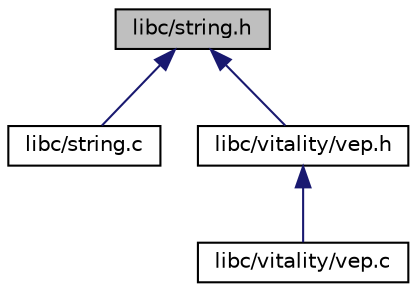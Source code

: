 digraph "libc/string.h"
{
  edge [fontname="Helvetica",fontsize="10",labelfontname="Helvetica",labelfontsize="10"];
  node [fontname="Helvetica",fontsize="10",shape=record];
  Node1 [label="libc/string.h",height=0.2,width=0.4,color="black", fillcolor="grey75", style="filled", fontcolor="black"];
  Node1 -> Node2 [dir="back",color="midnightblue",fontsize="10",style="solid"];
  Node2 [label="libc/string.c",height=0.2,width=0.4,color="black", fillcolor="white", style="filled",URL="$a00080.html"];
  Node1 -> Node3 [dir="back",color="midnightblue",fontsize="10",style="solid"];
  Node3 [label="libc/vitality/vep.h",height=0.2,width=0.4,color="black", fillcolor="white", style="filled",URL="$a00116.html"];
  Node3 -> Node4 [dir="back",color="midnightblue",fontsize="10",style="solid"];
  Node4 [label="libc/vitality/vep.c",height=0.2,width=0.4,color="black", fillcolor="white", style="filled",URL="$a00113.html"];
}
